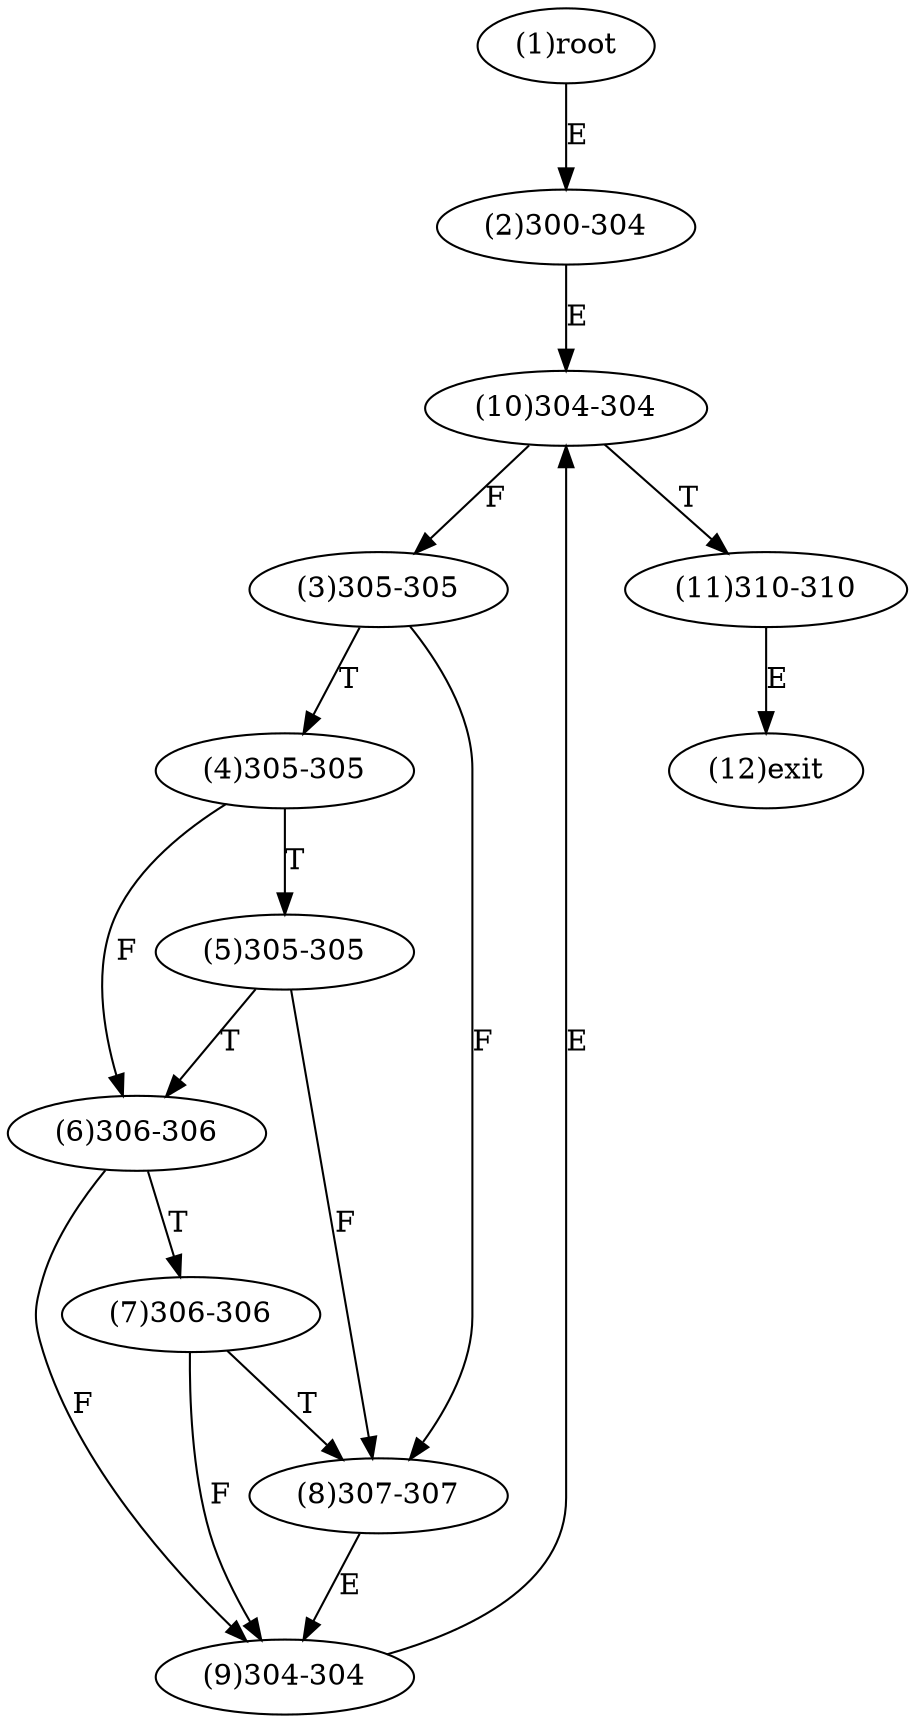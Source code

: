 digraph "" { 
1[ label="(1)root"];
2[ label="(2)300-304"];
3[ label="(3)305-305"];
4[ label="(4)305-305"];
5[ label="(5)305-305"];
6[ label="(6)306-306"];
7[ label="(7)306-306"];
8[ label="(8)307-307"];
9[ label="(9)304-304"];
10[ label="(10)304-304"];
11[ label="(11)310-310"];
12[ label="(12)exit"];
1->2[ label="E"];
2->10[ label="E"];
3->8[ label="F"];
3->4[ label="T"];
4->6[ label="F"];
4->5[ label="T"];
5->8[ label="F"];
5->6[ label="T"];
6->9[ label="F"];
6->7[ label="T"];
7->9[ label="F"];
7->8[ label="T"];
8->9[ label="E"];
9->10[ label="E"];
10->3[ label="F"];
10->11[ label="T"];
11->12[ label="E"];
}